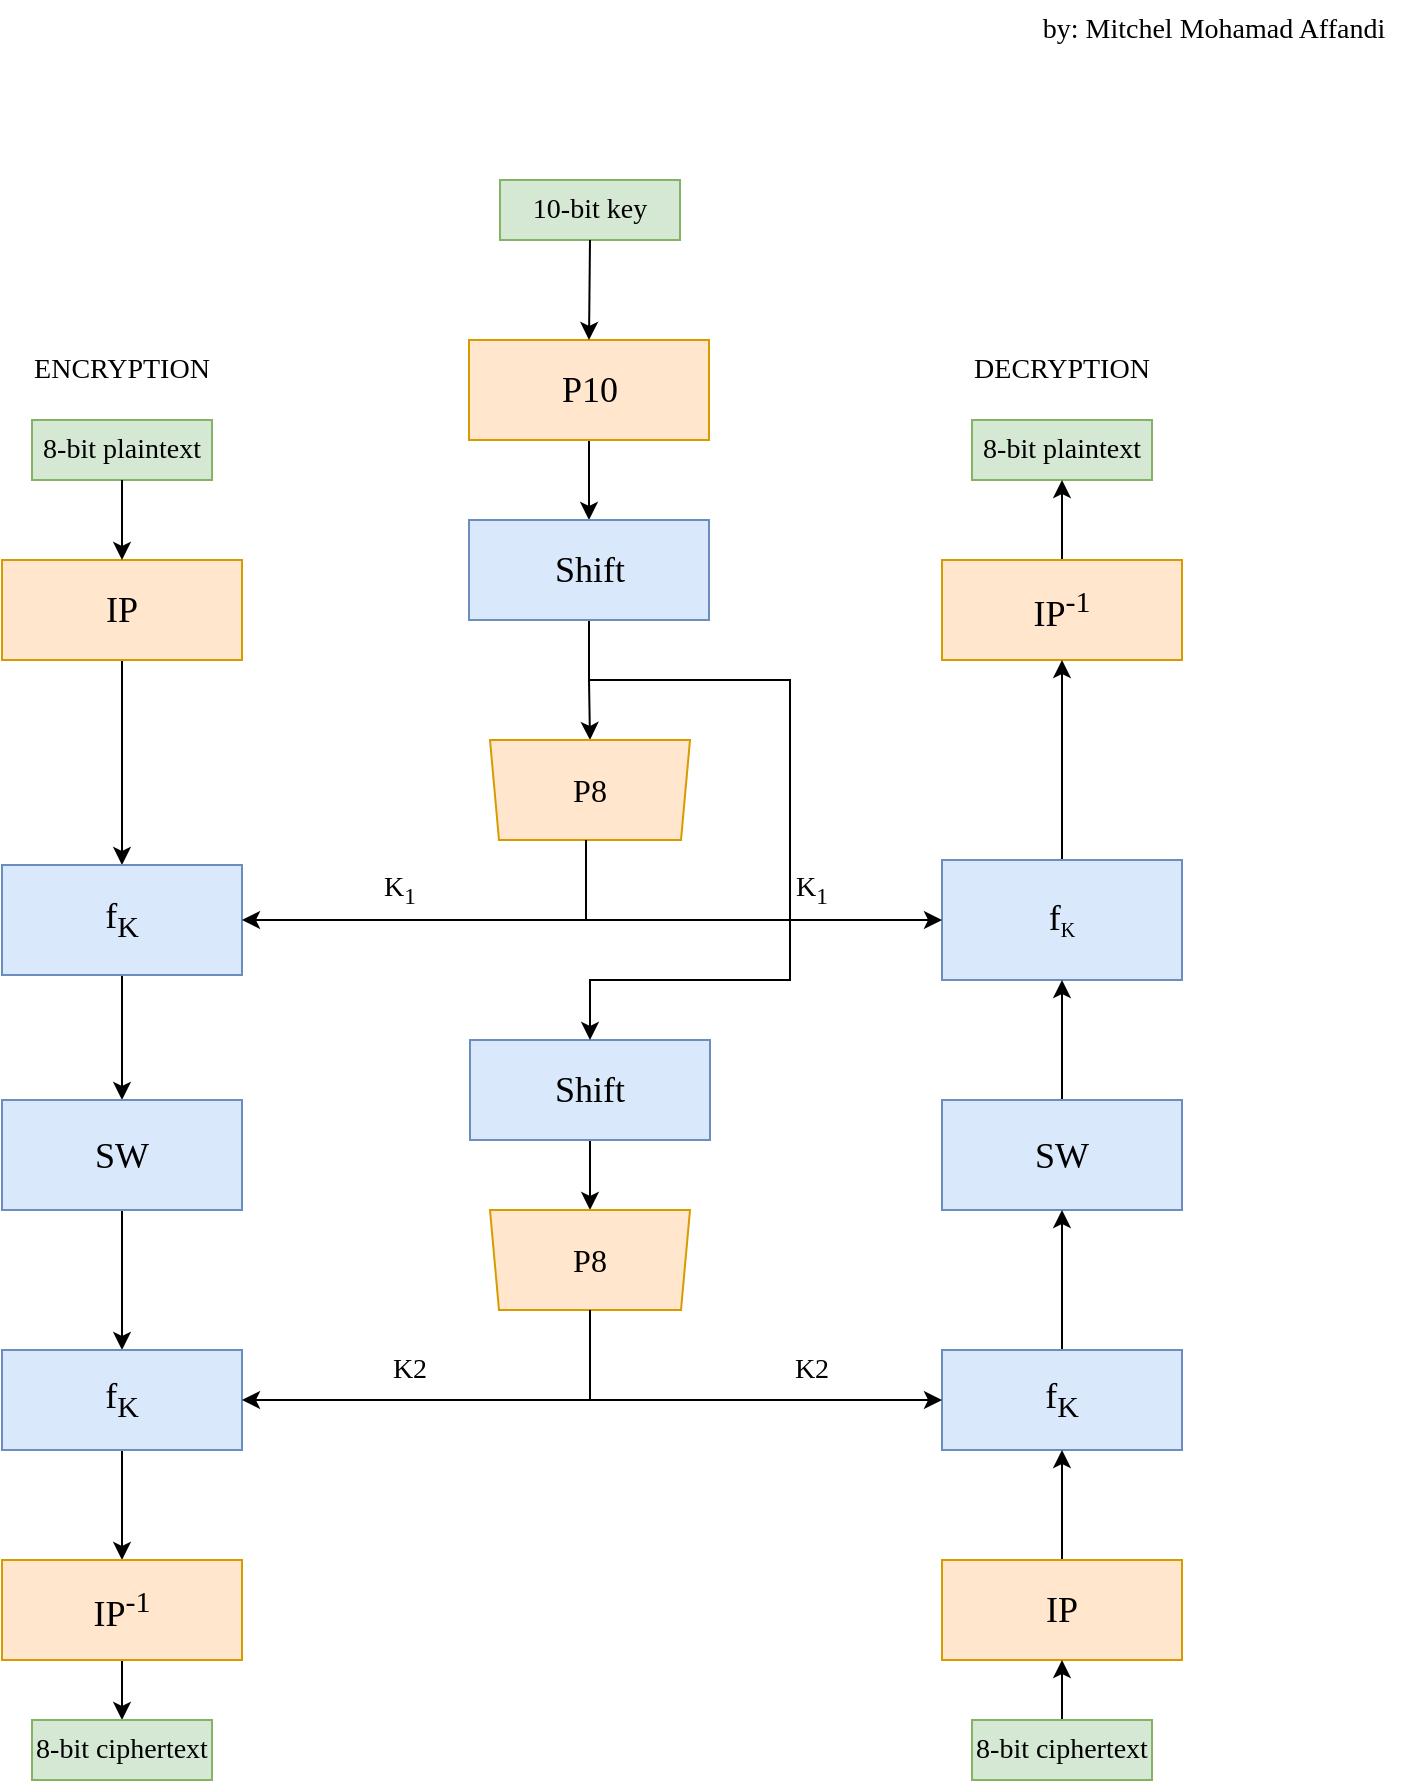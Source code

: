 <mxfile version="28.2.7">
  <diagram name="Page-1" id="o5mMMcLr8_dfmY2FEwx0">
    <mxGraphModel dx="2377" dy="1295" grid="1" gridSize="10" guides="1" tooltips="1" connect="1" arrows="1" fold="1" page="1" pageScale="1" pageWidth="827" pageHeight="1169" math="0" shadow="0">
      <root>
        <mxCell id="0" />
        <mxCell id="1" parent="0" />
        <mxCell id="YiFdiPXHssa2REXXyQD7-4" style="edgeStyle=orthogonalEdgeStyle;rounded=0;orthogonalLoop=1;jettySize=auto;html=1;exitX=0.5;exitY=1;exitDx=0;exitDy=0;entryX=0.5;entryY=0;entryDx=0;entryDy=0;" edge="1" parent="1" source="YiFdiPXHssa2REXXyQD7-1" target="YiFdiPXHssa2REXXyQD7-3">
          <mxGeometry relative="1" as="geometry" />
        </mxCell>
        <mxCell id="YiFdiPXHssa2REXXyQD7-1" value="&lt;font style=&quot;font-size: 18px;&quot; face=&quot;Times New Roman&quot;&gt;P10&lt;/font&gt;" style="rounded=0;whiteSpace=wrap;html=1;fillColor=#ffe6cc;strokeColor=#d79b00;" vertex="1" parent="1">
          <mxGeometry x="352.5" y="180" width="120" height="50" as="geometry" />
        </mxCell>
        <mxCell id="YiFdiPXHssa2REXXyQD7-8" style="edgeStyle=orthogonalEdgeStyle;rounded=0;orthogonalLoop=1;jettySize=auto;html=1;exitX=0.5;exitY=1;exitDx=0;exitDy=0;entryX=0.5;entryY=0;entryDx=0;entryDy=0;" edge="1" parent="1" source="YiFdiPXHssa2REXXyQD7-3" target="YiFdiPXHssa2REXXyQD7-7">
          <mxGeometry relative="1" as="geometry">
            <Array as="points">
              <mxPoint x="413" y="350" />
              <mxPoint x="413" y="350" />
            </Array>
          </mxGeometry>
        </mxCell>
        <mxCell id="YiFdiPXHssa2REXXyQD7-3" value="&lt;font face=&quot;Times New Roman&quot;&gt;&lt;span style=&quot;font-size: 18px;&quot;&gt;Shift&lt;/span&gt;&lt;/font&gt;" style="rounded=0;whiteSpace=wrap;html=1;fillColor=#dae8fc;strokeColor=#6c8ebf;" vertex="1" parent="1">
          <mxGeometry x="352.5" y="270" width="120" height="50" as="geometry" />
        </mxCell>
        <mxCell id="YiFdiPXHssa2REXXyQD7-5" value="&lt;font style=&quot;font-size: 14px;&quot; face=&quot;Times New Roman&quot;&gt;ENCRYPTION&lt;/font&gt;" style="text;html=1;whiteSpace=wrap;strokeColor=none;fillColor=none;align=center;verticalAlign=middle;rounded=0;" vertex="1" parent="1">
          <mxGeometry x="134" y="180" width="90" height="30" as="geometry" />
        </mxCell>
        <mxCell id="YiFdiPXHssa2REXXyQD7-6" value="&lt;font style=&quot;font-size: 14px;&quot; face=&quot;Times New Roman&quot;&gt;DECRYPTION&lt;/font&gt;" style="text;html=1;whiteSpace=wrap;strokeColor=none;fillColor=none;align=center;verticalAlign=middle;rounded=0;" vertex="1" parent="1">
          <mxGeometry x="604" y="180" width="90" height="30" as="geometry" />
        </mxCell>
        <mxCell id="YiFdiPXHssa2REXXyQD7-7" value="&lt;font size=&quot;3&quot; face=&quot;Times New Roman&quot;&gt;P8&lt;/font&gt;" style="verticalLabelPosition=middle;verticalAlign=middle;html=1;shape=trapezoid;perimeter=trapezoidPerimeter;whiteSpace=wrap;size=0.045;arcSize=10;flipV=1;labelPosition=center;align=center;fillColor=#ffe6cc;strokeColor=#d79b00;" vertex="1" parent="1">
          <mxGeometry x="363" y="380" width="100" height="50" as="geometry" />
        </mxCell>
        <mxCell id="YiFdiPXHssa2REXXyQD7-34" style="edgeStyle=orthogonalEdgeStyle;rounded=0;orthogonalLoop=1;jettySize=auto;html=1;entryX=0.5;entryY=0;entryDx=0;entryDy=0;" edge="1" parent="1" source="YiFdiPXHssa2REXXyQD7-9" target="YiFdiPXHssa2REXXyQD7-33">
          <mxGeometry relative="1" as="geometry" />
        </mxCell>
        <mxCell id="YiFdiPXHssa2REXXyQD7-9" value="&lt;font face=&quot;Times New Roman&quot;&gt;&lt;span style=&quot;font-size: 18px;&quot;&gt;Shift&lt;/span&gt;&lt;/font&gt;" style="rounded=0;whiteSpace=wrap;html=1;fillColor=#dae8fc;strokeColor=#6c8ebf;" vertex="1" parent="1">
          <mxGeometry x="353" y="530" width="120" height="50" as="geometry" />
        </mxCell>
        <mxCell id="YiFdiPXHssa2REXXyQD7-11" value="" style="endArrow=classic;html=1;rounded=0;entryX=0.5;entryY=0;entryDx=0;entryDy=0;" edge="1" parent="1" target="YiFdiPXHssa2REXXyQD7-9">
          <mxGeometry width="50" height="50" relative="1" as="geometry">
            <mxPoint x="413" y="350" as="sourcePoint" />
            <mxPoint x="513" y="450" as="targetPoint" />
            <Array as="points">
              <mxPoint x="513" y="350" />
              <mxPoint x="513" y="500" />
              <mxPoint x="413" y="500" />
            </Array>
          </mxGeometry>
        </mxCell>
        <mxCell id="YiFdiPXHssa2REXXyQD7-12" value="&lt;font style=&quot;font-size: 14px;&quot; face=&quot;Times New Roman&quot;&gt;10-bit key&lt;/font&gt;" style="text;html=1;whiteSpace=wrap;strokeColor=#82b366;fillColor=#d5e8d4;align=center;verticalAlign=middle;rounded=0;" vertex="1" parent="1">
          <mxGeometry x="368" y="100" width="90" height="30" as="geometry" />
        </mxCell>
        <mxCell id="YiFdiPXHssa2REXXyQD7-13" value="" style="endArrow=classic;html=1;rounded=0;exitX=0.5;exitY=1;exitDx=0;exitDy=0;entryX=0.5;entryY=0;entryDx=0;entryDy=0;" edge="1" parent="1" source="YiFdiPXHssa2REXXyQD7-12" target="YiFdiPXHssa2REXXyQD7-1">
          <mxGeometry width="50" height="50" relative="1" as="geometry">
            <mxPoint x="479" y="160" as="sourcePoint" />
            <mxPoint x="529" y="110" as="targetPoint" />
          </mxGeometry>
        </mxCell>
        <mxCell id="YiFdiPXHssa2REXXyQD7-14" value="&lt;font style=&quot;font-size: 14px;&quot; face=&quot;Times New Roman&quot;&gt;8-bit plaintext&lt;/font&gt;" style="text;html=1;whiteSpace=wrap;strokeColor=#82b366;fillColor=#d5e8d4;align=center;verticalAlign=middle;rounded=0;" vertex="1" parent="1">
          <mxGeometry x="134" y="220" width="90" height="30" as="geometry" />
        </mxCell>
        <mxCell id="YiFdiPXHssa2REXXyQD7-15" value="&lt;font style=&quot;font-size: 14px;&quot; face=&quot;Times New Roman&quot;&gt;8-bit plaintext&lt;/font&gt;" style="text;html=1;whiteSpace=wrap;strokeColor=#82b366;fillColor=#d5e8d4;align=center;verticalAlign=middle;rounded=0;" vertex="1" parent="1">
          <mxGeometry x="604" y="220" width="90" height="30" as="geometry" />
        </mxCell>
        <mxCell id="YiFdiPXHssa2REXXyQD7-23" style="edgeStyle=orthogonalEdgeStyle;rounded=0;orthogonalLoop=1;jettySize=auto;html=1;entryX=0.5;entryY=0;entryDx=0;entryDy=0;" edge="1" parent="1" source="YiFdiPXHssa2REXXyQD7-16" target="YiFdiPXHssa2REXXyQD7-21">
          <mxGeometry relative="1" as="geometry" />
        </mxCell>
        <mxCell id="YiFdiPXHssa2REXXyQD7-16" value="&lt;font face=&quot;Times New Roman&quot;&gt;&lt;span style=&quot;font-size: 18px;&quot;&gt;IP&lt;/span&gt;&lt;/font&gt;" style="rounded=0;whiteSpace=wrap;html=1;fillColor=#ffe6cc;strokeColor=#d79b00;" vertex="1" parent="1">
          <mxGeometry x="119" y="290" width="120" height="50" as="geometry" />
        </mxCell>
        <mxCell id="YiFdiPXHssa2REXXyQD7-61" style="edgeStyle=orthogonalEdgeStyle;rounded=0;orthogonalLoop=1;jettySize=auto;html=1;exitX=0.5;exitY=0;exitDx=0;exitDy=0;entryX=0.5;entryY=1;entryDx=0;entryDy=0;" edge="1" parent="1" source="YiFdiPXHssa2REXXyQD7-17" target="YiFdiPXHssa2REXXyQD7-15">
          <mxGeometry relative="1" as="geometry" />
        </mxCell>
        <mxCell id="YiFdiPXHssa2REXXyQD7-17" value="&lt;font face=&quot;Times New Roman&quot;&gt;&lt;span style=&quot;font-size: 18px;&quot;&gt;IP&lt;sup&gt;-1&lt;/sup&gt;&lt;/span&gt;&lt;/font&gt;" style="rounded=0;whiteSpace=wrap;html=1;fillColor=#ffe6cc;strokeColor=#d79b00;" vertex="1" parent="1">
          <mxGeometry x="589" y="290" width="120" height="50" as="geometry" />
        </mxCell>
        <mxCell id="YiFdiPXHssa2REXXyQD7-18" value="" style="endArrow=classic;html=1;rounded=0;entryX=0.5;entryY=0;entryDx=0;entryDy=0;exitX=0.5;exitY=1;exitDx=0;exitDy=0;" edge="1" parent="1" source="YiFdiPXHssa2REXXyQD7-14" target="YiFdiPXHssa2REXXyQD7-16">
          <mxGeometry width="50" height="50" relative="1" as="geometry">
            <mxPoint x="179" y="250" as="sourcePoint" />
            <mxPoint x="178.58" y="290" as="targetPoint" />
          </mxGeometry>
        </mxCell>
        <mxCell id="YiFdiPXHssa2REXXyQD7-41" style="edgeStyle=orthogonalEdgeStyle;rounded=0;orthogonalLoop=1;jettySize=auto;html=1;entryX=0.5;entryY=0;entryDx=0;entryDy=0;" edge="1" parent="1" source="YiFdiPXHssa2REXXyQD7-21" target="YiFdiPXHssa2REXXyQD7-35">
          <mxGeometry relative="1" as="geometry" />
        </mxCell>
        <mxCell id="YiFdiPXHssa2REXXyQD7-21" value="&lt;font face=&quot;Times New Roman&quot;&gt;&lt;span style=&quot;font-size: 18px;&quot;&gt;f&lt;sub&gt;K&lt;/sub&gt;&lt;/span&gt;&lt;/font&gt;" style="rounded=0;whiteSpace=wrap;html=1;fillColor=#dae8fc;strokeColor=#6c8ebf;" vertex="1" parent="1">
          <mxGeometry x="119" y="442.5" width="120" height="55" as="geometry" />
        </mxCell>
        <mxCell id="YiFdiPXHssa2REXXyQD7-62" style="edgeStyle=orthogonalEdgeStyle;rounded=0;orthogonalLoop=1;jettySize=auto;html=1;exitX=0.5;exitY=0;exitDx=0;exitDy=0;entryX=0.5;entryY=1;entryDx=0;entryDy=0;" edge="1" parent="1" source="YiFdiPXHssa2REXXyQD7-22" target="YiFdiPXHssa2REXXyQD7-17">
          <mxGeometry relative="1" as="geometry" />
        </mxCell>
        <mxCell id="YiFdiPXHssa2REXXyQD7-22" value="&lt;span style=&quot;font-family: &amp;quot;Times New Roman&amp;quot;; font-size: 18px;&quot;&gt;f&lt;/span&gt;&lt;sub style=&quot;font-family: &amp;quot;Times New Roman&amp;quot;;&quot;&gt;K&lt;/sub&gt;" style="rounded=0;whiteSpace=wrap;html=1;fillColor=#dae8fc;strokeColor=#6c8ebf;" vertex="1" parent="1">
          <mxGeometry x="589" y="440" width="120" height="60" as="geometry" />
        </mxCell>
        <mxCell id="YiFdiPXHssa2REXXyQD7-27" value="" style="endArrow=classic;startArrow=classic;html=1;rounded=0;exitX=1;exitY=0.5;exitDx=0;exitDy=0;entryX=0;entryY=0.5;entryDx=0;entryDy=0;" edge="1" parent="1" source="YiFdiPXHssa2REXXyQD7-21" target="YiFdiPXHssa2REXXyQD7-22">
          <mxGeometry width="50" height="50" relative="1" as="geometry">
            <mxPoint x="269" y="470" as="sourcePoint" />
            <mxPoint x="319" y="420" as="targetPoint" />
          </mxGeometry>
        </mxCell>
        <mxCell id="YiFdiPXHssa2REXXyQD7-30" value="" style="endArrow=none;html=1;rounded=0;entryX=0.483;entryY=-0.019;entryDx=0;entryDy=0;entryPerimeter=0;" edge="1" parent="1">
          <mxGeometry width="50" height="50" relative="1" as="geometry">
            <mxPoint x="411" y="470" as="sourcePoint" />
            <mxPoint x="411" y="430" as="targetPoint" />
          </mxGeometry>
        </mxCell>
        <mxCell id="YiFdiPXHssa2REXXyQD7-33" value="&lt;font size=&quot;3&quot; face=&quot;Times New Roman&quot;&gt;P8&lt;/font&gt;" style="verticalLabelPosition=middle;verticalAlign=middle;html=1;shape=trapezoid;perimeter=trapezoidPerimeter;whiteSpace=wrap;size=0.045;arcSize=10;flipV=1;labelPosition=center;align=center;fillColor=#ffe6cc;strokeColor=#d79b00;" vertex="1" parent="1">
          <mxGeometry x="363" y="615" width="100" height="50" as="geometry" />
        </mxCell>
        <mxCell id="YiFdiPXHssa2REXXyQD7-42" style="edgeStyle=orthogonalEdgeStyle;rounded=0;orthogonalLoop=1;jettySize=auto;html=1;entryX=0.5;entryY=0;entryDx=0;entryDy=0;" edge="1" parent="1" source="YiFdiPXHssa2REXXyQD7-35" target="YiFdiPXHssa2REXXyQD7-36">
          <mxGeometry relative="1" as="geometry" />
        </mxCell>
        <mxCell id="YiFdiPXHssa2REXXyQD7-35" value="&lt;font face=&quot;Times New Roman&quot;&gt;&lt;span style=&quot;font-size: 18px;&quot;&gt;SW&lt;/span&gt;&lt;/font&gt;" style="rounded=0;whiteSpace=wrap;html=1;fillColor=#dae8fc;strokeColor=#6c8ebf;" vertex="1" parent="1">
          <mxGeometry x="119" y="560" width="120" height="55" as="geometry" />
        </mxCell>
        <mxCell id="YiFdiPXHssa2REXXyQD7-47" style="edgeStyle=orthogonalEdgeStyle;rounded=0;orthogonalLoop=1;jettySize=auto;html=1;entryX=0.5;entryY=0;entryDx=0;entryDy=0;" edge="1" parent="1" source="YiFdiPXHssa2REXXyQD7-36" target="YiFdiPXHssa2REXXyQD7-45">
          <mxGeometry relative="1" as="geometry" />
        </mxCell>
        <mxCell id="YiFdiPXHssa2REXXyQD7-36" value="&lt;font face=&quot;Times New Roman&quot;&gt;&lt;span style=&quot;font-size: 18px;&quot;&gt;f&lt;sub&gt;K&lt;/sub&gt;&lt;/span&gt;&lt;/font&gt;" style="rounded=0;whiteSpace=wrap;html=1;fillColor=#dae8fc;strokeColor=#6c8ebf;" vertex="1" parent="1">
          <mxGeometry x="119" y="685" width="120" height="50" as="geometry" />
        </mxCell>
        <mxCell id="YiFdiPXHssa2REXXyQD7-63" style="edgeStyle=orthogonalEdgeStyle;rounded=0;orthogonalLoop=1;jettySize=auto;html=1;exitX=0.5;exitY=0;exitDx=0;exitDy=0;entryX=0.5;entryY=1;entryDx=0;entryDy=0;" edge="1" parent="1" source="YiFdiPXHssa2REXXyQD7-37" target="YiFdiPXHssa2REXXyQD7-22">
          <mxGeometry relative="1" as="geometry" />
        </mxCell>
        <mxCell id="YiFdiPXHssa2REXXyQD7-37" value="&lt;font face=&quot;Times New Roman&quot;&gt;&lt;span style=&quot;font-size: 18px;&quot;&gt;SW&lt;/span&gt;&lt;/font&gt;" style="rounded=0;whiteSpace=wrap;html=1;fillColor=#dae8fc;strokeColor=#6c8ebf;" vertex="1" parent="1">
          <mxGeometry x="589" y="560" width="120" height="55" as="geometry" />
        </mxCell>
        <mxCell id="YiFdiPXHssa2REXXyQD7-64" style="edgeStyle=orthogonalEdgeStyle;rounded=0;orthogonalLoop=1;jettySize=auto;html=1;entryX=0.5;entryY=1;entryDx=0;entryDy=0;" edge="1" parent="1" source="YiFdiPXHssa2REXXyQD7-38" target="YiFdiPXHssa2REXXyQD7-37">
          <mxGeometry relative="1" as="geometry" />
        </mxCell>
        <mxCell id="YiFdiPXHssa2REXXyQD7-38" value="&lt;font face=&quot;Times New Roman&quot;&gt;&lt;span style=&quot;font-size: 18px;&quot;&gt;f&lt;sub&gt;K&lt;/sub&gt;&lt;/span&gt;&lt;/font&gt;" style="rounded=0;whiteSpace=wrap;html=1;fillColor=#dae8fc;strokeColor=#6c8ebf;" vertex="1" parent="1">
          <mxGeometry x="589" y="685" width="120" height="50" as="geometry" />
        </mxCell>
        <mxCell id="YiFdiPXHssa2REXXyQD7-39" value="" style="endArrow=classic;startArrow=classic;html=1;rounded=0;entryX=0;entryY=0.5;entryDx=0;entryDy=0;exitX=1;exitY=0.5;exitDx=0;exitDy=0;" edge="1" parent="1" source="YiFdiPXHssa2REXXyQD7-36" target="YiFdiPXHssa2REXXyQD7-38">
          <mxGeometry width="50" height="50" relative="1" as="geometry">
            <mxPoint x="269" y="700" as="sourcePoint" />
            <mxPoint x="587" y="697" as="targetPoint" />
          </mxGeometry>
        </mxCell>
        <mxCell id="YiFdiPXHssa2REXXyQD7-40" value="" style="endArrow=none;html=1;rounded=0;entryX=0.5;entryY=1;entryDx=0;entryDy=0;" edge="1" parent="1" target="YiFdiPXHssa2REXXyQD7-33">
          <mxGeometry width="50" height="50" relative="1" as="geometry">
            <mxPoint x="413" y="710" as="sourcePoint" />
            <mxPoint x="412.66" y="670" as="targetPoint" />
          </mxGeometry>
        </mxCell>
        <mxCell id="YiFdiPXHssa2REXXyQD7-51" style="edgeStyle=orthogonalEdgeStyle;rounded=0;orthogonalLoop=1;jettySize=auto;html=1;entryX=0.5;entryY=0;entryDx=0;entryDy=0;" edge="1" parent="1" source="YiFdiPXHssa2REXXyQD7-45" target="YiFdiPXHssa2REXXyQD7-49">
          <mxGeometry relative="1" as="geometry" />
        </mxCell>
        <mxCell id="YiFdiPXHssa2REXXyQD7-45" value="&lt;font face=&quot;Times New Roman&quot;&gt;&lt;span style=&quot;font-size: 18px;&quot;&gt;IP&lt;sup&gt;-1&lt;/sup&gt;&lt;/span&gt;&lt;/font&gt;" style="rounded=0;whiteSpace=wrap;html=1;fillColor=#ffe6cc;strokeColor=#d79b00;" vertex="1" parent="1">
          <mxGeometry x="119" y="790" width="120" height="50" as="geometry" />
        </mxCell>
        <mxCell id="YiFdiPXHssa2REXXyQD7-65" style="edgeStyle=orthogonalEdgeStyle;rounded=0;orthogonalLoop=1;jettySize=auto;html=1;entryX=0.5;entryY=1;entryDx=0;entryDy=0;" edge="1" parent="1" source="YiFdiPXHssa2REXXyQD7-46" target="YiFdiPXHssa2REXXyQD7-38">
          <mxGeometry relative="1" as="geometry" />
        </mxCell>
        <mxCell id="YiFdiPXHssa2REXXyQD7-46" value="&lt;font face=&quot;Times New Roman&quot;&gt;&lt;span style=&quot;font-size: 18px;&quot;&gt;IP&lt;/span&gt;&lt;/font&gt;" style="rounded=0;whiteSpace=wrap;html=1;fillColor=#ffe6cc;strokeColor=#d79b00;" vertex="1" parent="1">
          <mxGeometry x="589" y="790" width="120" height="50" as="geometry" />
        </mxCell>
        <mxCell id="YiFdiPXHssa2REXXyQD7-49" value="&lt;font style=&quot;font-size: 14px;&quot; face=&quot;Times New Roman&quot;&gt;8-bit ciphertext&lt;/font&gt;" style="text;html=1;whiteSpace=wrap;strokeColor=#82b366;fillColor=#d5e8d4;align=center;verticalAlign=middle;rounded=0;" vertex="1" parent="1">
          <mxGeometry x="134" y="870" width="90" height="30" as="geometry" />
        </mxCell>
        <mxCell id="YiFdiPXHssa2REXXyQD7-66" style="edgeStyle=orthogonalEdgeStyle;rounded=0;orthogonalLoop=1;jettySize=auto;html=1;entryX=0.5;entryY=1;entryDx=0;entryDy=0;" edge="1" parent="1" source="YiFdiPXHssa2REXXyQD7-50" target="YiFdiPXHssa2REXXyQD7-46">
          <mxGeometry relative="1" as="geometry" />
        </mxCell>
        <mxCell id="YiFdiPXHssa2REXXyQD7-50" value="&lt;font style=&quot;font-size: 14px;&quot; face=&quot;Times New Roman&quot;&gt;8-bit ciphertext&lt;/font&gt;" style="text;html=1;whiteSpace=wrap;strokeColor=#82b366;fillColor=#d5e8d4;align=center;verticalAlign=middle;rounded=0;" vertex="1" parent="1">
          <mxGeometry x="604" y="870" width="90" height="30" as="geometry" />
        </mxCell>
        <mxCell id="YiFdiPXHssa2REXXyQD7-53" value="&lt;font style=&quot;font-size: 14px;&quot; face=&quot;Times New Roman&quot;&gt;by: Mitchel Mohamad Affandi&lt;/font&gt;" style="text;html=1;whiteSpace=wrap;strokeColor=none;fillColor=none;align=center;verticalAlign=middle;rounded=0;" vertex="1" parent="1">
          <mxGeometry x="630" y="10" width="190" height="30" as="geometry" />
        </mxCell>
        <mxCell id="YiFdiPXHssa2REXXyQD7-54" value="&lt;font style=&quot;font-size: 14px;&quot; face=&quot;Times New Roman&quot;&gt;K&lt;sub&gt;1&lt;/sub&gt;&lt;/font&gt;" style="text;html=1;whiteSpace=wrap;strokeColor=none;fillColor=none;align=center;verticalAlign=middle;rounded=0;" vertex="1" parent="1">
          <mxGeometry x="273" y="440" width="90" height="30" as="geometry" />
        </mxCell>
        <mxCell id="YiFdiPXHssa2REXXyQD7-55" value="&lt;font face=&quot;Times New Roman&quot;&gt;&lt;span style=&quot;font-size: 14px;&quot;&gt;K2&lt;/span&gt;&lt;/font&gt;" style="text;html=1;whiteSpace=wrap;strokeColor=none;fillColor=none;align=center;verticalAlign=middle;rounded=0;" vertex="1" parent="1">
          <mxGeometry x="278" y="680" width="90" height="30" as="geometry" />
        </mxCell>
        <mxCell id="YiFdiPXHssa2REXXyQD7-58" value="&lt;font style=&quot;font-size: 14px;&quot; face=&quot;Times New Roman&quot;&gt;K&lt;sub&gt;1&lt;/sub&gt;&lt;/font&gt;" style="text;html=1;whiteSpace=wrap;strokeColor=none;fillColor=none;align=center;verticalAlign=middle;rounded=0;" vertex="1" parent="1">
          <mxGeometry x="479" y="440" width="90" height="30" as="geometry" />
        </mxCell>
        <mxCell id="YiFdiPXHssa2REXXyQD7-59" value="&lt;font face=&quot;Times New Roman&quot;&gt;&lt;span style=&quot;font-size: 14px;&quot;&gt;K2&lt;/span&gt;&lt;/font&gt;" style="text;html=1;whiteSpace=wrap;strokeColor=none;fillColor=none;align=center;verticalAlign=middle;rounded=0;" vertex="1" parent="1">
          <mxGeometry x="479" y="680" width="90" height="30" as="geometry" />
        </mxCell>
      </root>
    </mxGraphModel>
  </diagram>
</mxfile>
